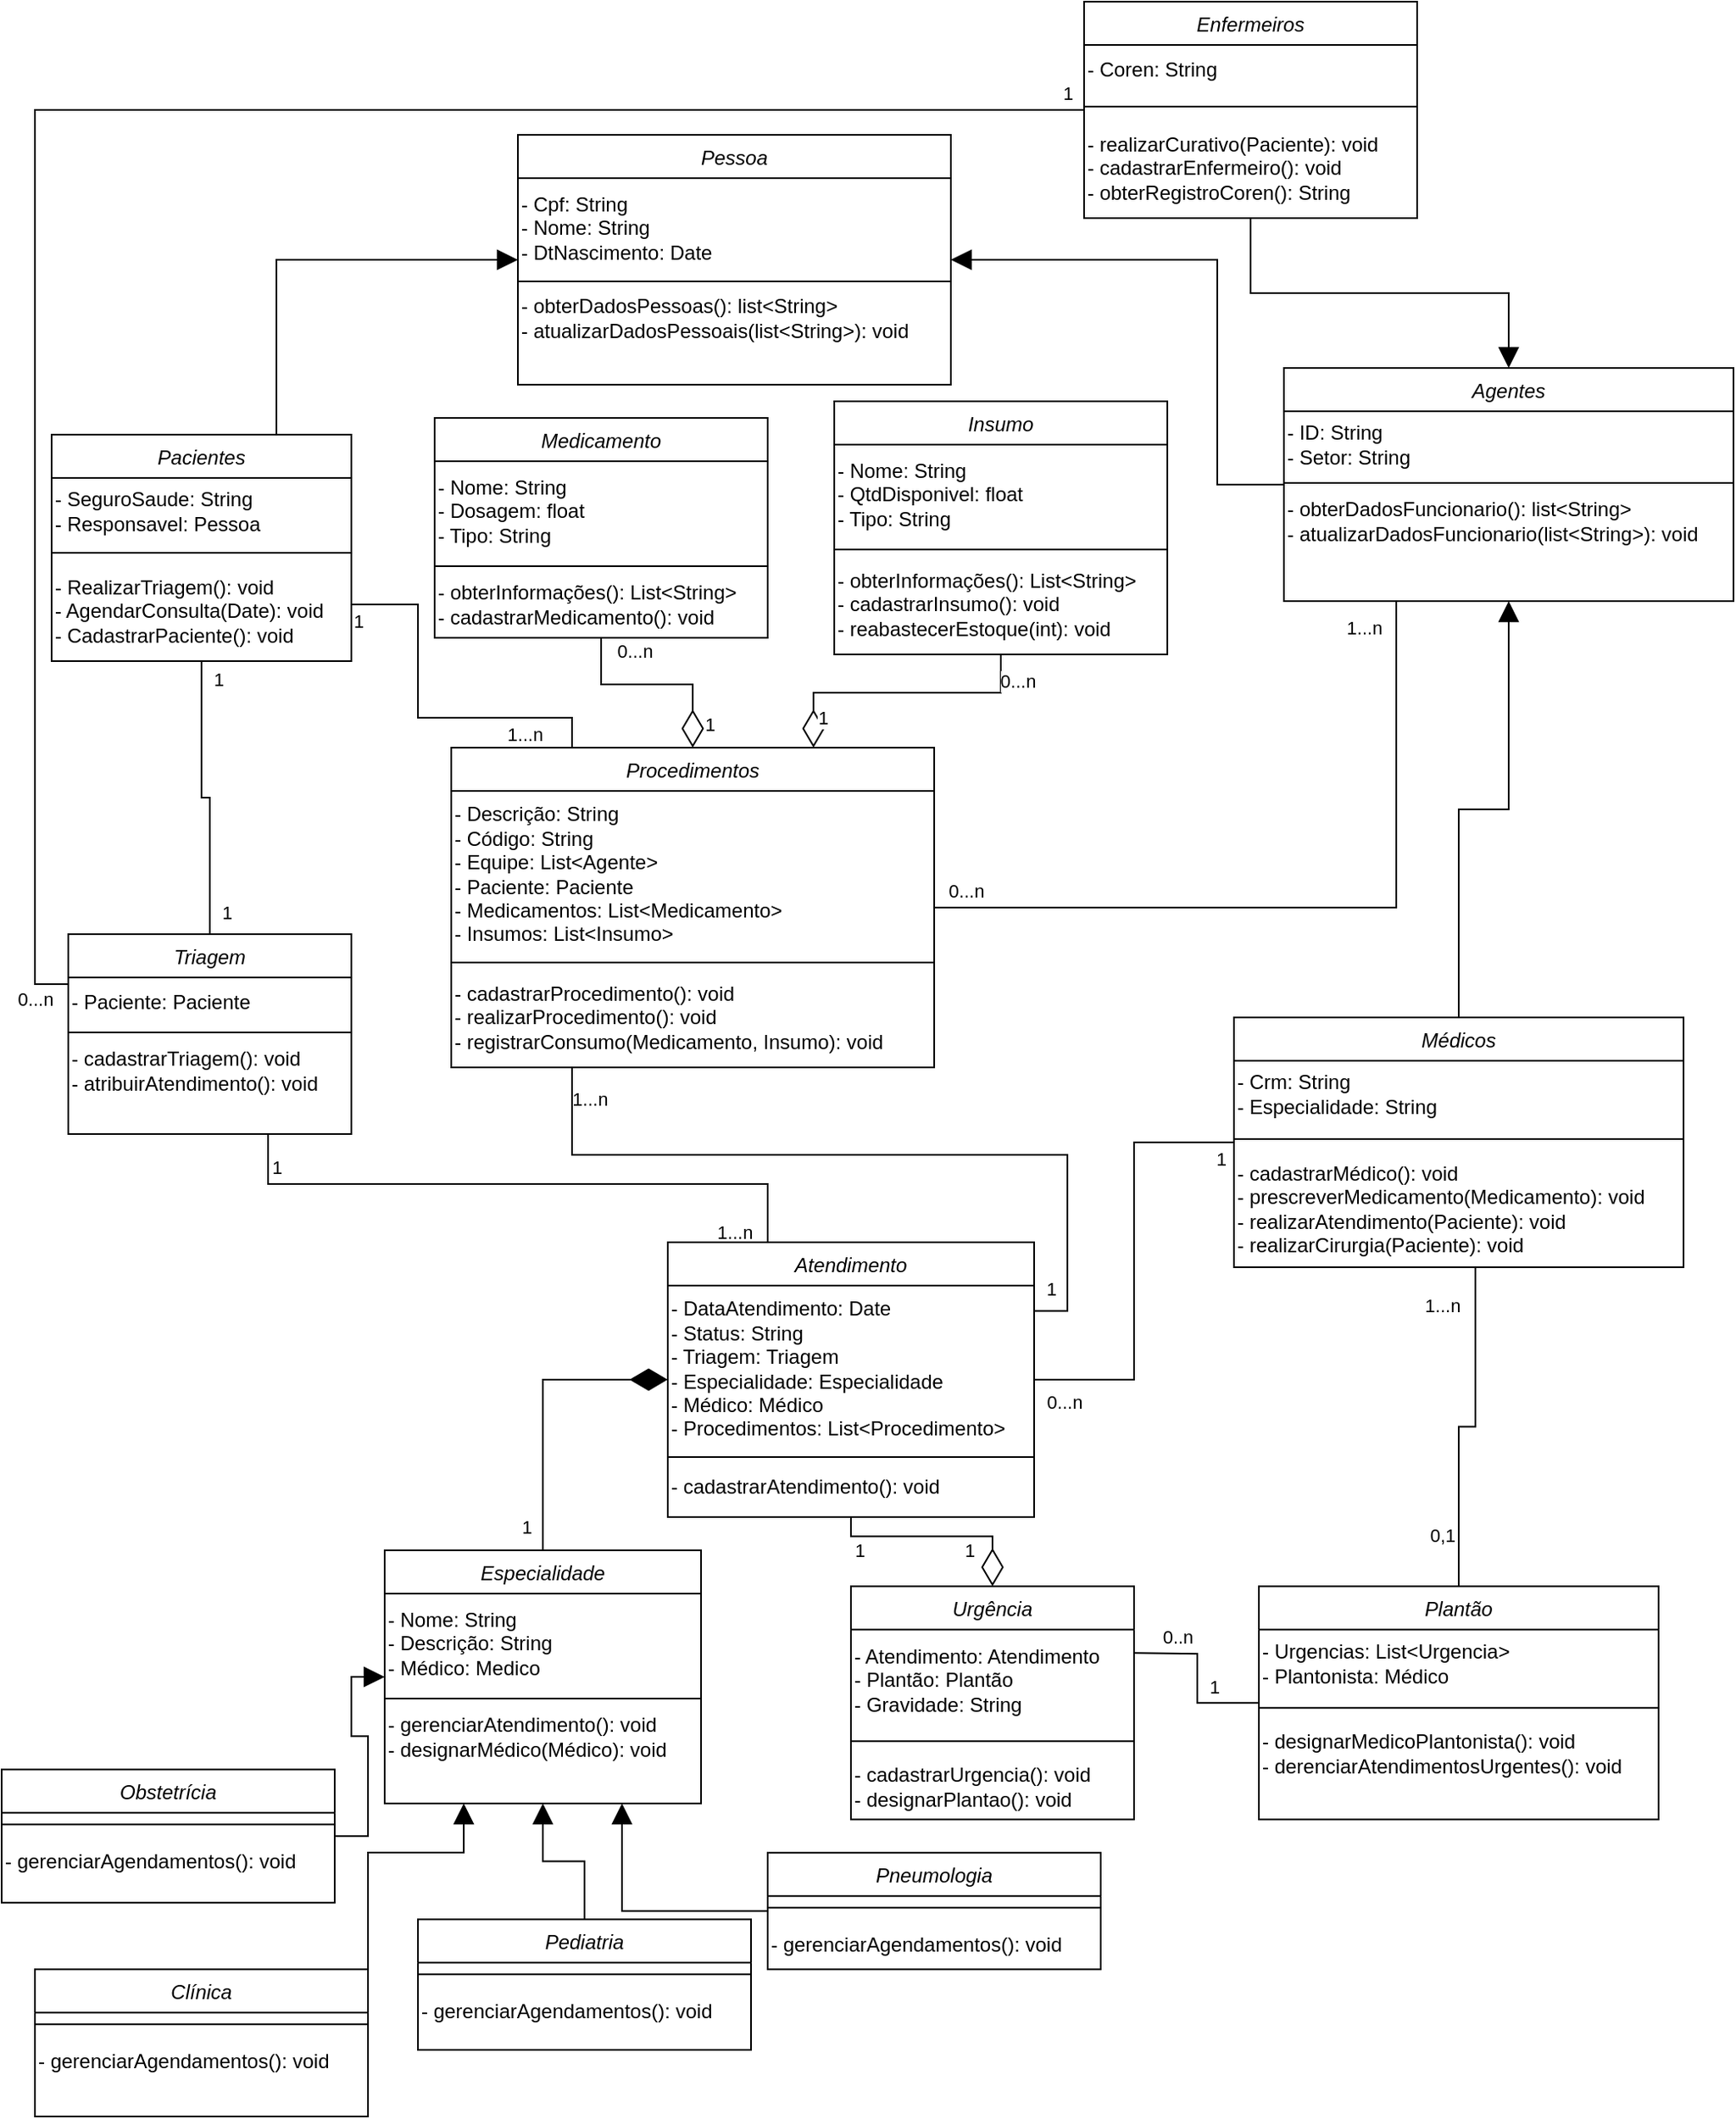 <mxfile version="22.1.5" type="github">
  <diagram id="C5RBs43oDa-KdzZeNtuy" name="Page-1">
    <mxGraphModel dx="1936" dy="974" grid="1" gridSize="10" guides="1" tooltips="1" connect="1" arrows="1" fold="1" page="1" pageScale="1" pageWidth="1169" pageHeight="1654" math="0" shadow="0">
      <root>
        <mxCell id="WIyWlLk6GJQsqaUBKTNV-0" />
        <mxCell id="WIyWlLk6GJQsqaUBKTNV-1" parent="WIyWlLk6GJQsqaUBKTNV-0" />
        <mxCell id="Mx0VTAoGFltcZIDSz97I-49" style="edgeStyle=orthogonalEdgeStyle;rounded=0;orthogonalLoop=1;jettySize=auto;html=1;exitX=0.5;exitY=1;exitDx=0;exitDy=0;entryX=0.5;entryY=0;entryDx=0;entryDy=0;endArrow=none;endFill=0;" edge="1" parent="WIyWlLk6GJQsqaUBKTNV-1" source="zkfFHV4jXpPFQw0GAbJ--0" target="Mx0VTAoGFltcZIDSz97I-14">
          <mxGeometry relative="1" as="geometry" />
        </mxCell>
        <mxCell id="Mx0VTAoGFltcZIDSz97I-96" value="1" style="edgeLabel;html=1;align=center;verticalAlign=middle;resizable=0;points=[];" vertex="1" connectable="0" parent="Mx0VTAoGFltcZIDSz97I-49">
          <mxGeometry x="-0.796" y="1" relative="1" as="geometry">
            <mxPoint x="9" y="-6" as="offset" />
          </mxGeometry>
        </mxCell>
        <mxCell id="Mx0VTAoGFltcZIDSz97I-97" value="1" style="edgeLabel;html=1;align=center;verticalAlign=middle;resizable=0;points=[];" vertex="1" connectable="0" parent="Mx0VTAoGFltcZIDSz97I-49">
          <mxGeometry x="0.841" y="-1" relative="1" as="geometry">
            <mxPoint x="11" as="offset" />
          </mxGeometry>
        </mxCell>
        <mxCell id="Mx0VTAoGFltcZIDSz97I-74" style="edgeStyle=orthogonalEdgeStyle;rounded=0;orthogonalLoop=1;jettySize=auto;html=1;exitX=0.75;exitY=0;exitDx=0;exitDy=0;entryX=0;entryY=0.5;entryDx=0;entryDy=0;endArrow=block;endFill=1;endSize=10;" edge="1" parent="WIyWlLk6GJQsqaUBKTNV-1" source="zkfFHV4jXpPFQw0GAbJ--0" target="Mx0VTAoGFltcZIDSz97I-72">
          <mxGeometry relative="1" as="geometry" />
        </mxCell>
        <mxCell id="zkfFHV4jXpPFQw0GAbJ--0" value="Pacientes" style="swimlane;fontStyle=2;align=center;verticalAlign=top;childLayout=stackLayout;horizontal=1;startSize=26;horizontalStack=0;resizeParent=1;resizeLast=0;collapsible=1;marginBottom=0;rounded=0;shadow=0;strokeWidth=1;" parent="WIyWlLk6GJQsqaUBKTNV-1" vertex="1">
          <mxGeometry x="100" y="260" width="180" height="136" as="geometry">
            <mxRectangle x="230" y="140" width="160" height="26" as="alternateBounds" />
          </mxGeometry>
        </mxCell>
        <mxCell id="Mx0VTAoGFltcZIDSz97I-135" value="- SeguroSaude: String&lt;br&gt;- Responsavel: Pessoa" style="text;html=1;align=left;verticalAlign=middle;resizable=0;points=[];autosize=1;strokeColor=none;fillColor=none;" vertex="1" parent="zkfFHV4jXpPFQw0GAbJ--0">
          <mxGeometry y="26" width="180" height="40" as="geometry" />
        </mxCell>
        <mxCell id="zkfFHV4jXpPFQw0GAbJ--4" value="" style="line;html=1;strokeWidth=1;align=left;verticalAlign=middle;spacingTop=-1;spacingLeft=3;spacingRight=3;rotatable=0;labelPosition=right;points=[];portConstraint=eastwest;" parent="zkfFHV4jXpPFQw0GAbJ--0" vertex="1">
          <mxGeometry y="66" width="180" height="10" as="geometry" />
        </mxCell>
        <mxCell id="Mx0VTAoGFltcZIDSz97I-136" value="- RealizarTriagem(): void&lt;br&gt;- AgendarConsulta(Date): void&lt;br&gt;- CadastrarPaciente(): void" style="text;html=1;align=left;verticalAlign=middle;resizable=0;points=[];autosize=1;strokeColor=none;fillColor=none;" vertex="1" parent="zkfFHV4jXpPFQw0GAbJ--0">
          <mxGeometry y="76" width="180" height="60" as="geometry" />
        </mxCell>
        <mxCell id="Mx0VTAoGFltcZIDSz97I-59" style="edgeStyle=orthogonalEdgeStyle;rounded=0;orthogonalLoop=1;jettySize=auto;html=1;exitX=0.5;exitY=1;exitDx=0;exitDy=0;entryX=0.5;entryY=0;entryDx=0;entryDy=0;endArrow=none;endFill=0;startArrow=block;startFill=1;sourcePerimeterSpacing=0;targetPerimeterSpacing=0;startSize=10;" edge="1" parent="WIyWlLk6GJQsqaUBKTNV-1" source="Mx0VTAoGFltcZIDSz97I-2" target="Mx0VTAoGFltcZIDSz97I-4">
          <mxGeometry relative="1" as="geometry" />
        </mxCell>
        <mxCell id="Mx0VTAoGFltcZIDSz97I-60" style="edgeStyle=orthogonalEdgeStyle;rounded=0;orthogonalLoop=1;jettySize=auto;html=1;exitX=0.5;exitY=0;exitDx=0;exitDy=0;entryX=0.5;entryY=1;entryDx=0;entryDy=0;endArrow=none;endFill=0;endSize=10;startArrow=block;startFill=1;startSize=10;" edge="1" parent="WIyWlLk6GJQsqaUBKTNV-1" source="Mx0VTAoGFltcZIDSz97I-2" target="Mx0VTAoGFltcZIDSz97I-6">
          <mxGeometry relative="1" as="geometry" />
        </mxCell>
        <mxCell id="Mx0VTAoGFltcZIDSz97I-80" style="edgeStyle=orthogonalEdgeStyle;rounded=0;orthogonalLoop=1;jettySize=auto;html=1;exitX=0.25;exitY=1;exitDx=0;exitDy=0;entryX=1;entryY=0.5;entryDx=0;entryDy=0;endArrow=none;endFill=0;" edge="1" parent="WIyWlLk6GJQsqaUBKTNV-1" source="Mx0VTAoGFltcZIDSz97I-2" target="Mx0VTAoGFltcZIDSz97I-8">
          <mxGeometry relative="1" as="geometry" />
        </mxCell>
        <mxCell id="Mx0VTAoGFltcZIDSz97I-116" value="1...n" style="edgeLabel;html=1;align=center;verticalAlign=middle;resizable=0;points=[];" vertex="1" connectable="0" parent="Mx0VTAoGFltcZIDSz97I-80">
          <mxGeometry x="-0.93" y="2" relative="1" as="geometry">
            <mxPoint x="-22" as="offset" />
          </mxGeometry>
        </mxCell>
        <mxCell id="Mx0VTAoGFltcZIDSz97I-117" value="0...n" style="edgeLabel;html=1;align=center;verticalAlign=middle;resizable=0;points=[];" vertex="1" connectable="0" parent="Mx0VTAoGFltcZIDSz97I-80">
          <mxGeometry x="0.92" y="5" relative="1" as="geometry">
            <mxPoint y="-15" as="offset" />
          </mxGeometry>
        </mxCell>
        <mxCell id="Mx0VTAoGFltcZIDSz97I-95" style="edgeStyle=orthogonalEdgeStyle;rounded=0;orthogonalLoop=1;jettySize=auto;html=1;exitX=0;exitY=0.5;exitDx=0;exitDy=0;entryX=1;entryY=0.5;entryDx=0;entryDy=0;endArrow=block;endFill=1;startSize=10;endSize=10;" edge="1" parent="WIyWlLk6GJQsqaUBKTNV-1" source="Mx0VTAoGFltcZIDSz97I-2" target="Mx0VTAoGFltcZIDSz97I-72">
          <mxGeometry relative="1" as="geometry">
            <Array as="points">
              <mxPoint x="800" y="290" />
              <mxPoint x="800" y="155" />
            </Array>
          </mxGeometry>
        </mxCell>
        <mxCell id="Mx0VTAoGFltcZIDSz97I-2" value="Agentes" style="swimlane;fontStyle=2;align=center;verticalAlign=top;childLayout=stackLayout;horizontal=1;startSize=26;horizontalStack=0;resizeParent=1;resizeLast=0;collapsible=1;marginBottom=0;rounded=0;shadow=0;strokeWidth=1;" vertex="1" parent="WIyWlLk6GJQsqaUBKTNV-1">
          <mxGeometry x="840" y="220" width="270" height="140" as="geometry">
            <mxRectangle x="230" y="140" width="160" height="26" as="alternateBounds" />
          </mxGeometry>
        </mxCell>
        <mxCell id="Mx0VTAoGFltcZIDSz97I-137" value="- ID: String&lt;br&gt;- Setor: String" style="text;html=1;align=left;verticalAlign=middle;resizable=0;points=[];autosize=1;strokeColor=none;fillColor=none;" vertex="1" parent="Mx0VTAoGFltcZIDSz97I-2">
          <mxGeometry y="26" width="270" height="40" as="geometry" />
        </mxCell>
        <mxCell id="Mx0VTAoGFltcZIDSz97I-3" value="" style="line;html=1;strokeWidth=1;align=left;verticalAlign=middle;spacingTop=-1;spacingLeft=3;spacingRight=3;rotatable=0;labelPosition=right;points=[];portConstraint=eastwest;" vertex="1" parent="Mx0VTAoGFltcZIDSz97I-2">
          <mxGeometry y="66" width="270" height="6" as="geometry" />
        </mxCell>
        <mxCell id="Mx0VTAoGFltcZIDSz97I-139" value="- obterDadosFuncionario(): list&amp;lt;String&amp;gt;&amp;nbsp;&lt;br&gt;- atualizarDadosFuncionario(list&amp;lt;String&amp;gt;): void" style="text;html=1;align=left;verticalAlign=middle;resizable=0;points=[];autosize=1;strokeColor=none;fillColor=none;" vertex="1" parent="Mx0VTAoGFltcZIDSz97I-2">
          <mxGeometry y="72" width="270" height="40" as="geometry" />
        </mxCell>
        <mxCell id="Mx0VTAoGFltcZIDSz97I-4" value="Médicos" style="swimlane;fontStyle=2;align=center;verticalAlign=top;childLayout=stackLayout;horizontal=1;startSize=26;horizontalStack=0;resizeParent=1;resizeLast=0;collapsible=1;marginBottom=0;rounded=0;shadow=0;strokeWidth=1;" vertex="1" parent="WIyWlLk6GJQsqaUBKTNV-1">
          <mxGeometry x="810" y="610" width="270" height="150" as="geometry">
            <mxRectangle x="230" y="140" width="160" height="26" as="alternateBounds" />
          </mxGeometry>
        </mxCell>
        <mxCell id="Mx0VTAoGFltcZIDSz97I-142" value="- Crm: String&lt;br&gt;- Especialidade: String" style="text;html=1;align=left;verticalAlign=middle;resizable=0;points=[];autosize=1;strokeColor=none;fillColor=none;" vertex="1" parent="Mx0VTAoGFltcZIDSz97I-4">
          <mxGeometry y="26" width="270" height="40" as="geometry" />
        </mxCell>
        <mxCell id="Mx0VTAoGFltcZIDSz97I-5" value="" style="line;html=1;strokeWidth=1;align=left;verticalAlign=middle;spacingTop=-1;spacingLeft=3;spacingRight=3;rotatable=0;labelPosition=right;points=[];portConstraint=eastwest;" vertex="1" parent="Mx0VTAoGFltcZIDSz97I-4">
          <mxGeometry y="66" width="270" height="14" as="geometry" />
        </mxCell>
        <mxCell id="Mx0VTAoGFltcZIDSz97I-143" value="- cadastrarMédico(): void&lt;br&gt;- prescreverMedicamento(Medicamento): void&lt;br&gt;- realizarAtendimento(Paciente): void&lt;br&gt;- realizarCirurgia(Paciente): void" style="text;html=1;align=left;verticalAlign=middle;resizable=0;points=[];autosize=1;strokeColor=none;fillColor=none;" vertex="1" parent="Mx0VTAoGFltcZIDSz97I-4">
          <mxGeometry y="80" width="270" height="70" as="geometry" />
        </mxCell>
        <mxCell id="Mx0VTAoGFltcZIDSz97I-6" value="Enfermeiros" style="swimlane;fontStyle=2;align=center;verticalAlign=top;childLayout=stackLayout;horizontal=1;startSize=26;horizontalStack=0;resizeParent=1;resizeLast=0;collapsible=1;marginBottom=0;rounded=0;shadow=0;strokeWidth=1;" vertex="1" parent="WIyWlLk6GJQsqaUBKTNV-1">
          <mxGeometry x="720" width="200" height="130" as="geometry">
            <mxRectangle x="230" y="140" width="160" height="26" as="alternateBounds" />
          </mxGeometry>
        </mxCell>
        <mxCell id="Mx0VTAoGFltcZIDSz97I-140" value="- Coren: String&amp;nbsp;" style="text;html=1;align=left;verticalAlign=middle;resizable=0;points=[];autosize=1;strokeColor=none;fillColor=none;" vertex="1" parent="Mx0VTAoGFltcZIDSz97I-6">
          <mxGeometry y="26" width="200" height="30" as="geometry" />
        </mxCell>
        <mxCell id="Mx0VTAoGFltcZIDSz97I-7" value="" style="line;html=1;strokeWidth=1;align=left;verticalAlign=middle;spacingTop=-1;spacingLeft=3;spacingRight=3;rotatable=0;labelPosition=right;points=[];portConstraint=eastwest;" vertex="1" parent="Mx0VTAoGFltcZIDSz97I-6">
          <mxGeometry y="56" width="200" height="14" as="geometry" />
        </mxCell>
        <mxCell id="Mx0VTAoGFltcZIDSz97I-141" value="- realizarCurativo(Paciente): void&lt;br&gt;- cadastrarEnfermeiro(): void&lt;br&gt;- obterRegistroCoren(): String" style="text;html=1;align=left;verticalAlign=middle;resizable=0;points=[];autosize=1;strokeColor=none;fillColor=none;" vertex="1" parent="Mx0VTAoGFltcZIDSz97I-6">
          <mxGeometry y="70" width="200" height="60" as="geometry" />
        </mxCell>
        <mxCell id="Mx0VTAoGFltcZIDSz97I-68" style="edgeStyle=orthogonalEdgeStyle;rounded=0;orthogonalLoop=1;jettySize=auto;html=1;exitX=0.25;exitY=0;exitDx=0;exitDy=0;entryX=1;entryY=0.75;entryDx=0;entryDy=0;endArrow=none;endFill=0;" edge="1" parent="WIyWlLk6GJQsqaUBKTNV-1" source="Mx0VTAoGFltcZIDSz97I-8" target="zkfFHV4jXpPFQw0GAbJ--0">
          <mxGeometry relative="1" as="geometry">
            <Array as="points">
              <mxPoint x="413" y="430" />
              <mxPoint x="320" y="430" />
              <mxPoint x="320" y="362" />
            </Array>
          </mxGeometry>
        </mxCell>
        <mxCell id="Mx0VTAoGFltcZIDSz97I-125" value="1" style="edgeLabel;html=1;align=center;verticalAlign=middle;resizable=0;points=[];" vertex="1" connectable="0" parent="Mx0VTAoGFltcZIDSz97I-68">
          <mxGeometry x="0.769" y="-2" relative="1" as="geometry">
            <mxPoint x="-21" y="12" as="offset" />
          </mxGeometry>
        </mxCell>
        <mxCell id="Mx0VTAoGFltcZIDSz97I-126" value="1...n" style="edgeLabel;html=1;align=center;verticalAlign=middle;resizable=0;points=[];" vertex="1" connectable="0" parent="Mx0VTAoGFltcZIDSz97I-68">
          <mxGeometry x="-0.761" y="-1" relative="1" as="geometry">
            <mxPoint x="-21" y="11" as="offset" />
          </mxGeometry>
        </mxCell>
        <mxCell id="Mx0VTAoGFltcZIDSz97I-69" style="edgeStyle=orthogonalEdgeStyle;rounded=0;orthogonalLoop=1;jettySize=auto;html=1;exitX=0.5;exitY=0;exitDx=0;exitDy=0;entryX=0.5;entryY=1;entryDx=0;entryDy=0;endArrow=none;endFill=0;startArrow=diamondThin;startFill=0;endSize=20;startSize=20;" edge="1" parent="WIyWlLk6GJQsqaUBKTNV-1" source="Mx0VTAoGFltcZIDSz97I-8" target="Mx0VTAoGFltcZIDSz97I-10">
          <mxGeometry relative="1" as="geometry" />
        </mxCell>
        <mxCell id="Mx0VTAoGFltcZIDSz97I-118" value="0...n" style="edgeLabel;html=1;align=center;verticalAlign=middle;resizable=0;points=[];" vertex="1" connectable="0" parent="Mx0VTAoGFltcZIDSz97I-69">
          <mxGeometry x="0.797" y="-2" relative="1" as="geometry">
            <mxPoint x="18" y="-5" as="offset" />
          </mxGeometry>
        </mxCell>
        <mxCell id="Mx0VTAoGFltcZIDSz97I-121" value="1" style="edgeLabel;html=1;align=center;verticalAlign=middle;resizable=0;points=[];" vertex="1" connectable="0" parent="Mx0VTAoGFltcZIDSz97I-69">
          <mxGeometry x="-0.637" y="2" relative="1" as="geometry">
            <mxPoint x="12" y="8" as="offset" />
          </mxGeometry>
        </mxCell>
        <mxCell id="Mx0VTAoGFltcZIDSz97I-94" style="edgeStyle=orthogonalEdgeStyle;rounded=0;orthogonalLoop=1;jettySize=auto;html=1;exitX=0.75;exitY=0;exitDx=0;exitDy=0;entryX=0.5;entryY=1;entryDx=0;entryDy=0;endArrow=none;endFill=0;startArrow=diamondThin;startFill=0;startSize=20;" edge="1" parent="WIyWlLk6GJQsqaUBKTNV-1" source="Mx0VTAoGFltcZIDSz97I-8" target="Mx0VTAoGFltcZIDSz97I-12">
          <mxGeometry relative="1" as="geometry" />
        </mxCell>
        <mxCell id="Mx0VTAoGFltcZIDSz97I-119" value="0...n" style="edgeLabel;html=1;align=center;verticalAlign=middle;resizable=0;points=[];" vertex="1" connectable="0" parent="Mx0VTAoGFltcZIDSz97I-94">
          <mxGeometry x="0.633" y="-2" relative="1" as="geometry">
            <mxPoint x="18" y="-9" as="offset" />
          </mxGeometry>
        </mxCell>
        <mxCell id="Mx0VTAoGFltcZIDSz97I-120" value="1" style="edgeLabel;html=1;align=center;verticalAlign=middle;resizable=0;points=[];" vertex="1" connectable="0" parent="Mx0VTAoGFltcZIDSz97I-94">
          <mxGeometry x="-0.579" y="-4" relative="1" as="geometry">
            <mxPoint x="3" y="11" as="offset" />
          </mxGeometry>
        </mxCell>
        <mxCell id="Mx0VTAoGFltcZIDSz97I-8" value="Procedimentos" style="swimlane;fontStyle=2;align=center;verticalAlign=top;childLayout=stackLayout;horizontal=1;startSize=26;horizontalStack=0;resizeParent=1;resizeLast=0;collapsible=1;marginBottom=0;rounded=0;shadow=0;strokeWidth=1;" vertex="1" parent="WIyWlLk6GJQsqaUBKTNV-1">
          <mxGeometry x="340" y="448" width="290" height="192" as="geometry">
            <mxRectangle x="230" y="140" width="160" height="26" as="alternateBounds" />
          </mxGeometry>
        </mxCell>
        <mxCell id="Mx0VTAoGFltcZIDSz97I-144" value="- Descrição: String&lt;br&gt;- Código: String&lt;br&gt;- Equipe: List&amp;lt;Agente&amp;gt;&lt;br&gt;- Paciente: Paciente&lt;br&gt;- Medicamentos: List&amp;lt;Medicamento&amp;gt;&lt;br&gt;- Insumos: List&amp;lt;Insumo&amp;gt;" style="text;html=1;align=left;verticalAlign=middle;resizable=0;points=[];autosize=1;strokeColor=none;fillColor=none;" vertex="1" parent="Mx0VTAoGFltcZIDSz97I-8">
          <mxGeometry y="26" width="290" height="100" as="geometry" />
        </mxCell>
        <mxCell id="Mx0VTAoGFltcZIDSz97I-9" value="" style="line;html=1;strokeWidth=1;align=left;verticalAlign=middle;spacingTop=-1;spacingLeft=3;spacingRight=3;rotatable=0;labelPosition=right;points=[];portConstraint=eastwest;" vertex="1" parent="Mx0VTAoGFltcZIDSz97I-8">
          <mxGeometry y="126" width="290" height="6" as="geometry" />
        </mxCell>
        <mxCell id="Mx0VTAoGFltcZIDSz97I-145" value="- cadastrarProcedimento(): void&lt;br&gt;- realizarProcedimento(): void&lt;br&gt;- registrarConsumo(Medicamento, Insumo): void" style="text;html=1;align=left;verticalAlign=middle;resizable=0;points=[];autosize=1;strokeColor=none;fillColor=none;" vertex="1" parent="Mx0VTAoGFltcZIDSz97I-8">
          <mxGeometry y="132" width="290" height="60" as="geometry" />
        </mxCell>
        <mxCell id="Mx0VTAoGFltcZIDSz97I-10" value="Medicamento" style="swimlane;fontStyle=2;align=center;verticalAlign=top;childLayout=stackLayout;horizontal=1;startSize=26;horizontalStack=0;resizeParent=1;resizeLast=0;collapsible=1;marginBottom=0;rounded=0;shadow=0;strokeWidth=1;" vertex="1" parent="WIyWlLk6GJQsqaUBKTNV-1">
          <mxGeometry x="330" y="250" width="200" height="132" as="geometry">
            <mxRectangle x="230" y="140" width="160" height="26" as="alternateBounds" />
          </mxGeometry>
        </mxCell>
        <mxCell id="Mx0VTAoGFltcZIDSz97I-146" value="- Nome: String&lt;br&gt;- Dosagem: float&lt;br&gt;- Tipo: String" style="text;html=1;align=left;verticalAlign=middle;resizable=0;points=[];autosize=1;strokeColor=none;fillColor=none;" vertex="1" parent="Mx0VTAoGFltcZIDSz97I-10">
          <mxGeometry y="26" width="200" height="60" as="geometry" />
        </mxCell>
        <mxCell id="Mx0VTAoGFltcZIDSz97I-11" value="" style="line;html=1;strokeWidth=1;align=left;verticalAlign=middle;spacingTop=-1;spacingLeft=3;spacingRight=3;rotatable=0;labelPosition=right;points=[];portConstraint=eastwest;" vertex="1" parent="Mx0VTAoGFltcZIDSz97I-10">
          <mxGeometry y="86" width="200" height="6" as="geometry" />
        </mxCell>
        <mxCell id="Mx0VTAoGFltcZIDSz97I-147" value="- obterInformações(): List&amp;lt;String&amp;gt;&lt;br&gt;- cadastrarMedicamento(): void" style="text;html=1;align=left;verticalAlign=middle;resizable=0;points=[];autosize=1;strokeColor=none;fillColor=none;" vertex="1" parent="Mx0VTAoGFltcZIDSz97I-10">
          <mxGeometry y="92" width="200" height="40" as="geometry" />
        </mxCell>
        <mxCell id="Mx0VTAoGFltcZIDSz97I-12" value="Insumo" style="swimlane;fontStyle=2;align=center;verticalAlign=top;childLayout=stackLayout;horizontal=1;startSize=26;horizontalStack=0;resizeParent=1;resizeLast=0;collapsible=1;marginBottom=0;rounded=0;shadow=0;strokeWidth=1;" vertex="1" parent="WIyWlLk6GJQsqaUBKTNV-1">
          <mxGeometry x="570" y="240" width="200" height="152" as="geometry">
            <mxRectangle x="230" y="140" width="160" height="26" as="alternateBounds" />
          </mxGeometry>
        </mxCell>
        <mxCell id="Mx0VTAoGFltcZIDSz97I-148" value="- Nome: String&lt;br&gt;- QtdDisponivel: float&lt;br&gt;- Tipo: String" style="text;html=1;align=left;verticalAlign=middle;resizable=0;points=[];autosize=1;strokeColor=none;fillColor=none;" vertex="1" parent="Mx0VTAoGFltcZIDSz97I-12">
          <mxGeometry y="26" width="200" height="60" as="geometry" />
        </mxCell>
        <mxCell id="Mx0VTAoGFltcZIDSz97I-13" value="" style="line;html=1;strokeWidth=1;align=left;verticalAlign=middle;spacingTop=-1;spacingLeft=3;spacingRight=3;rotatable=0;labelPosition=right;points=[];portConstraint=eastwest;" vertex="1" parent="Mx0VTAoGFltcZIDSz97I-12">
          <mxGeometry y="86" width="200" height="6" as="geometry" />
        </mxCell>
        <mxCell id="Mx0VTAoGFltcZIDSz97I-149" value="- obterInformações(): List&amp;lt;String&amp;gt;&lt;br&gt;- cadastrarInsumo(): void&lt;br&gt;- reabastecerEstoque(int): void" style="text;html=1;align=left;verticalAlign=middle;resizable=0;points=[];autosize=1;strokeColor=none;fillColor=none;" vertex="1" parent="Mx0VTAoGFltcZIDSz97I-12">
          <mxGeometry y="92" width="200" height="60" as="geometry" />
        </mxCell>
        <mxCell id="Mx0VTAoGFltcZIDSz97I-91" style="edgeStyle=orthogonalEdgeStyle;rounded=0;orthogonalLoop=1;jettySize=auto;html=1;exitX=0.75;exitY=1;exitDx=0;exitDy=0;entryX=0.25;entryY=0;entryDx=0;entryDy=0;endArrow=none;endFill=0;" edge="1" parent="WIyWlLk6GJQsqaUBKTNV-1" source="Mx0VTAoGFltcZIDSz97I-14" target="Mx0VTAoGFltcZIDSz97I-16">
          <mxGeometry relative="1" as="geometry">
            <Array as="points">
              <mxPoint x="230" y="680" />
              <mxPoint x="230" y="710" />
              <mxPoint x="530" y="710" />
              <mxPoint x="530" y="745" />
            </Array>
          </mxGeometry>
        </mxCell>
        <mxCell id="Mx0VTAoGFltcZIDSz97I-98" value="1" style="edgeLabel;html=1;align=center;verticalAlign=middle;resizable=0;points=[];" vertex="1" connectable="0" parent="Mx0VTAoGFltcZIDSz97I-91">
          <mxGeometry x="-0.739" y="2" relative="1" as="geometry">
            <mxPoint x="-7" y="-8" as="offset" />
          </mxGeometry>
        </mxCell>
        <mxCell id="Mx0VTAoGFltcZIDSz97I-99" value="1...n" style="edgeLabel;html=1;align=center;verticalAlign=middle;resizable=0;points=[];" vertex="1" connectable="0" parent="Mx0VTAoGFltcZIDSz97I-91">
          <mxGeometry x="0.889" y="1" relative="1" as="geometry">
            <mxPoint x="-21" y="10" as="offset" />
          </mxGeometry>
        </mxCell>
        <mxCell id="Mx0VTAoGFltcZIDSz97I-92" style="edgeStyle=orthogonalEdgeStyle;rounded=0;orthogonalLoop=1;jettySize=auto;html=1;exitX=0;exitY=0.25;exitDx=0;exitDy=0;entryX=0;entryY=0.5;entryDx=0;entryDy=0;endSize=10;endArrow=none;endFill=0;" edge="1" parent="WIyWlLk6GJQsqaUBKTNV-1" source="Mx0VTAoGFltcZIDSz97I-14" target="Mx0VTAoGFltcZIDSz97I-6">
          <mxGeometry relative="1" as="geometry" />
        </mxCell>
        <mxCell id="Mx0VTAoGFltcZIDSz97I-127" value="0...n" style="edgeLabel;html=1;align=center;verticalAlign=middle;resizable=0;points=[];" vertex="1" connectable="0" parent="Mx0VTAoGFltcZIDSz97I-92">
          <mxGeometry x="-0.92" y="2" relative="1" as="geometry">
            <mxPoint x="2" y="36" as="offset" />
          </mxGeometry>
        </mxCell>
        <mxCell id="Mx0VTAoGFltcZIDSz97I-128" value="1" style="edgeLabel;html=1;align=center;verticalAlign=middle;resizable=0;points=[];" vertex="1" connectable="0" parent="Mx0VTAoGFltcZIDSz97I-92">
          <mxGeometry x="0.953" y="3" relative="1" as="geometry">
            <mxPoint x="17" y="-7" as="offset" />
          </mxGeometry>
        </mxCell>
        <mxCell id="Mx0VTAoGFltcZIDSz97I-14" value="Triagem" style="swimlane;fontStyle=2;align=center;verticalAlign=top;childLayout=stackLayout;horizontal=1;startSize=26;horizontalStack=0;resizeParent=1;resizeLast=0;collapsible=1;marginBottom=0;rounded=0;shadow=0;strokeWidth=1;" vertex="1" parent="WIyWlLk6GJQsqaUBKTNV-1">
          <mxGeometry x="110" y="560" width="170" height="120" as="geometry">
            <mxRectangle x="230" y="140" width="160" height="26" as="alternateBounds" />
          </mxGeometry>
        </mxCell>
        <mxCell id="Mx0VTAoGFltcZIDSz97I-150" value="- Paciente: Paciente" style="text;html=1;align=left;verticalAlign=middle;resizable=0;points=[];autosize=1;strokeColor=none;fillColor=none;" vertex="1" parent="Mx0VTAoGFltcZIDSz97I-14">
          <mxGeometry y="26" width="170" height="30" as="geometry" />
        </mxCell>
        <mxCell id="Mx0VTAoGFltcZIDSz97I-15" value="" style="line;html=1;strokeWidth=1;align=left;verticalAlign=middle;spacingTop=-1;spacingLeft=3;spacingRight=3;rotatable=0;labelPosition=right;points=[];portConstraint=eastwest;" vertex="1" parent="Mx0VTAoGFltcZIDSz97I-14">
          <mxGeometry y="56" width="170" height="6" as="geometry" />
        </mxCell>
        <mxCell id="Mx0VTAoGFltcZIDSz97I-151" value="- cadastrarTriagem(): void&lt;br&gt;- atribuirAtendimento(): void" style="text;html=1;align=left;verticalAlign=middle;resizable=0;points=[];autosize=1;strokeColor=none;fillColor=none;" vertex="1" parent="Mx0VTAoGFltcZIDSz97I-14">
          <mxGeometry y="62" width="170" height="40" as="geometry" />
        </mxCell>
        <mxCell id="Mx0VTAoGFltcZIDSz97I-56" style="edgeStyle=orthogonalEdgeStyle;rounded=0;orthogonalLoop=1;jettySize=auto;html=1;exitX=1;exitY=0.5;exitDx=0;exitDy=0;entryX=0;entryY=0.5;entryDx=0;entryDy=0;endArrow=none;endFill=0;" edge="1" parent="WIyWlLk6GJQsqaUBKTNV-1" source="Mx0VTAoGFltcZIDSz97I-16" target="Mx0VTAoGFltcZIDSz97I-4">
          <mxGeometry relative="1" as="geometry" />
        </mxCell>
        <mxCell id="Mx0VTAoGFltcZIDSz97I-112" value="0...n" style="edgeLabel;html=1;align=center;verticalAlign=middle;resizable=0;points=[];" vertex="1" connectable="0" parent="Mx0VTAoGFltcZIDSz97I-56">
          <mxGeometry x="-0.76" y="1" relative="1" as="geometry">
            <mxPoint x="-14" y="14" as="offset" />
          </mxGeometry>
        </mxCell>
        <mxCell id="Mx0VTAoGFltcZIDSz97I-113" value="1" style="edgeLabel;html=1;align=center;verticalAlign=middle;resizable=0;points=[];" vertex="1" connectable="0" parent="Mx0VTAoGFltcZIDSz97I-56">
          <mxGeometry x="0.858" y="2" relative="1" as="geometry">
            <mxPoint x="10" y="12" as="offset" />
          </mxGeometry>
        </mxCell>
        <mxCell id="Mx0VTAoGFltcZIDSz97I-65" style="edgeStyle=orthogonalEdgeStyle;rounded=0;orthogonalLoop=1;jettySize=auto;html=1;exitX=1;exitY=0.25;exitDx=0;exitDy=0;entryX=0.25;entryY=1;entryDx=0;entryDy=0;endArrow=none;endFill=0;" edge="1" parent="WIyWlLk6GJQsqaUBKTNV-1" source="Mx0VTAoGFltcZIDSz97I-16" target="Mx0VTAoGFltcZIDSz97I-8">
          <mxGeometry relative="1" as="geometry" />
        </mxCell>
        <mxCell id="Mx0VTAoGFltcZIDSz97I-114" value="1" style="edgeLabel;html=1;align=center;verticalAlign=middle;resizable=0;points=[];" vertex="1" connectable="0" parent="Mx0VTAoGFltcZIDSz97I-65">
          <mxGeometry x="-0.853" y="-1" relative="1" as="geometry">
            <mxPoint x="-11" as="offset" />
          </mxGeometry>
        </mxCell>
        <mxCell id="Mx0VTAoGFltcZIDSz97I-115" value="1...n" style="edgeLabel;html=1;align=center;verticalAlign=middle;resizable=0;points=[];" vertex="1" connectable="0" parent="Mx0VTAoGFltcZIDSz97I-65">
          <mxGeometry x="0.933" y="-5" relative="1" as="geometry">
            <mxPoint x="5" y="3" as="offset" />
          </mxGeometry>
        </mxCell>
        <mxCell id="Mx0VTAoGFltcZIDSz97I-16" value="Atendimento" style="swimlane;fontStyle=2;align=center;verticalAlign=top;childLayout=stackLayout;horizontal=1;startSize=26;horizontalStack=0;resizeParent=1;resizeLast=0;collapsible=1;marginBottom=0;rounded=0;shadow=0;strokeWidth=1;" vertex="1" parent="WIyWlLk6GJQsqaUBKTNV-1">
          <mxGeometry x="470" y="745" width="220" height="165" as="geometry">
            <mxRectangle x="230" y="140" width="160" height="26" as="alternateBounds" />
          </mxGeometry>
        </mxCell>
        <mxCell id="Mx0VTAoGFltcZIDSz97I-152" value="- DataAtendimento: Date&lt;br&gt;- Status: String&lt;br&gt;- Triagem: Triagem&lt;br&gt;- Especialidade: Especialidade&lt;br&gt;- Médico: Médico&lt;br&gt;- Procedimentos: List&amp;lt;Procedimento&amp;gt;" style="text;html=1;align=left;verticalAlign=middle;resizable=0;points=[];autosize=1;strokeColor=none;fillColor=none;" vertex="1" parent="Mx0VTAoGFltcZIDSz97I-16">
          <mxGeometry y="26" width="220" height="100" as="geometry" />
        </mxCell>
        <mxCell id="Mx0VTAoGFltcZIDSz97I-17" value="" style="line;html=1;strokeWidth=1;align=left;verticalAlign=middle;spacingTop=-1;spacingLeft=3;spacingRight=3;rotatable=0;labelPosition=right;points=[];portConstraint=eastwest;" vertex="1" parent="Mx0VTAoGFltcZIDSz97I-16">
          <mxGeometry y="126" width="220" height="6" as="geometry" />
        </mxCell>
        <mxCell id="Mx0VTAoGFltcZIDSz97I-153" value="- cadastrarAtendimento(): void" style="text;html=1;align=left;verticalAlign=middle;resizable=0;points=[];autosize=1;strokeColor=none;fillColor=none;" vertex="1" parent="Mx0VTAoGFltcZIDSz97I-16">
          <mxGeometry y="132" width="220" height="30" as="geometry" />
        </mxCell>
        <mxCell id="Mx0VTAoGFltcZIDSz97I-103" style="edgeStyle=orthogonalEdgeStyle;rounded=0;orthogonalLoop=1;jettySize=auto;html=1;exitX=1;exitY=0.25;exitDx=0;exitDy=0;entryX=0.25;entryY=1;entryDx=0;entryDy=0;endArrow=block;endFill=1;endSize=10;" edge="1" parent="WIyWlLk6GJQsqaUBKTNV-1" source="Mx0VTAoGFltcZIDSz97I-18" target="Mx0VTAoGFltcZIDSz97I-100">
          <mxGeometry relative="1" as="geometry">
            <mxPoint x="380" y="1181.57" as="targetPoint" />
            <Array as="points">
              <mxPoint x="290" y="1201.57" />
              <mxPoint x="290" y="1111.57" />
              <mxPoint x="340" y="1111.57" />
            </Array>
          </mxGeometry>
        </mxCell>
        <mxCell id="Mx0VTAoGFltcZIDSz97I-18" value="Clínica" style="swimlane;fontStyle=2;align=center;verticalAlign=top;childLayout=stackLayout;horizontal=1;startSize=26;horizontalStack=0;resizeParent=1;resizeLast=0;collapsible=1;marginBottom=0;rounded=0;shadow=0;strokeWidth=1;" vertex="1" parent="WIyWlLk6GJQsqaUBKTNV-1">
          <mxGeometry x="90" y="1181.57" width="200" height="88.43" as="geometry">
            <mxRectangle x="230" y="140" width="160" height="26" as="alternateBounds" />
          </mxGeometry>
        </mxCell>
        <mxCell id="Mx0VTAoGFltcZIDSz97I-19" value="" style="line;html=1;strokeWidth=1;align=left;verticalAlign=middle;spacingTop=-1;spacingLeft=3;spacingRight=3;rotatable=0;labelPosition=right;points=[];portConstraint=eastwest;" vertex="1" parent="Mx0VTAoGFltcZIDSz97I-18">
          <mxGeometry y="26" width="200" height="14" as="geometry" />
        </mxCell>
        <mxCell id="Mx0VTAoGFltcZIDSz97I-160" value="- gerenciarAgendamentos(): void" style="text;html=1;align=left;verticalAlign=middle;resizable=0;points=[];autosize=1;strokeColor=none;fillColor=none;" vertex="1" parent="Mx0VTAoGFltcZIDSz97I-18">
          <mxGeometry y="40" width="200" height="30" as="geometry" />
        </mxCell>
        <mxCell id="Mx0VTAoGFltcZIDSz97I-104" style="edgeStyle=orthogonalEdgeStyle;rounded=0;orthogonalLoop=1;jettySize=auto;html=1;exitX=0.5;exitY=0;exitDx=0;exitDy=0;entryX=0.5;entryY=1;entryDx=0;entryDy=0;endArrow=block;endFill=1;endSize=10;" edge="1" parent="WIyWlLk6GJQsqaUBKTNV-1" source="Mx0VTAoGFltcZIDSz97I-20" target="Mx0VTAoGFltcZIDSz97I-100">
          <mxGeometry relative="1" as="geometry" />
        </mxCell>
        <mxCell id="Mx0VTAoGFltcZIDSz97I-20" value="Pediatria" style="swimlane;fontStyle=2;align=center;verticalAlign=top;childLayout=stackLayout;horizontal=1;startSize=26;horizontalStack=0;resizeParent=1;resizeLast=0;collapsible=1;marginBottom=0;rounded=0;shadow=0;strokeWidth=1;" vertex="1" parent="WIyWlLk6GJQsqaUBKTNV-1">
          <mxGeometry x="320" y="1151.57" width="200" height="78.43" as="geometry">
            <mxRectangle x="230" y="140" width="160" height="26" as="alternateBounds" />
          </mxGeometry>
        </mxCell>
        <mxCell id="Mx0VTAoGFltcZIDSz97I-21" value="" style="line;html=1;strokeWidth=1;align=left;verticalAlign=middle;spacingTop=-1;spacingLeft=3;spacingRight=3;rotatable=0;labelPosition=right;points=[];portConstraint=eastwest;" vertex="1" parent="Mx0VTAoGFltcZIDSz97I-20">
          <mxGeometry y="26" width="200" height="14" as="geometry" />
        </mxCell>
        <mxCell id="Mx0VTAoGFltcZIDSz97I-161" value="- gerenciarAgendamentos(): void" style="text;html=1;align=left;verticalAlign=middle;resizable=0;points=[];autosize=1;strokeColor=none;fillColor=none;" vertex="1" parent="Mx0VTAoGFltcZIDSz97I-20">
          <mxGeometry y="40" width="200" height="30" as="geometry" />
        </mxCell>
        <mxCell id="Mx0VTAoGFltcZIDSz97I-105" style="edgeStyle=orthogonalEdgeStyle;rounded=0;orthogonalLoop=1;jettySize=auto;html=1;exitX=0;exitY=0.5;exitDx=0;exitDy=0;entryX=0.75;entryY=1;entryDx=0;entryDy=0;endArrow=block;endFill=1;endSize=10;" edge="1" parent="WIyWlLk6GJQsqaUBKTNV-1" source="Mx0VTAoGFltcZIDSz97I-22" target="Mx0VTAoGFltcZIDSz97I-100">
          <mxGeometry relative="1" as="geometry" />
        </mxCell>
        <mxCell id="Mx0VTAoGFltcZIDSz97I-22" value="Pneumologia" style="swimlane;fontStyle=2;align=center;verticalAlign=top;childLayout=stackLayout;horizontal=1;startSize=26;horizontalStack=0;resizeParent=1;resizeLast=0;collapsible=1;marginBottom=0;rounded=0;shadow=0;strokeWidth=1;" vertex="1" parent="WIyWlLk6GJQsqaUBKTNV-1">
          <mxGeometry x="530" y="1111.57" width="200" height="70" as="geometry">
            <mxRectangle x="230" y="140" width="160" height="26" as="alternateBounds" />
          </mxGeometry>
        </mxCell>
        <mxCell id="Mx0VTAoGFltcZIDSz97I-23" value="" style="line;html=1;strokeWidth=1;align=left;verticalAlign=middle;spacingTop=-1;spacingLeft=3;spacingRight=3;rotatable=0;labelPosition=right;points=[];portConstraint=eastwest;" vertex="1" parent="Mx0VTAoGFltcZIDSz97I-22">
          <mxGeometry y="26" width="200" height="14" as="geometry" />
        </mxCell>
        <mxCell id="Mx0VTAoGFltcZIDSz97I-162" value="- gerenciarAgendamentos(): void" style="text;html=1;align=left;verticalAlign=middle;resizable=0;points=[];autosize=1;strokeColor=none;fillColor=none;" vertex="1" parent="Mx0VTAoGFltcZIDSz97I-22">
          <mxGeometry y="40" width="200" height="30" as="geometry" />
        </mxCell>
        <mxCell id="Mx0VTAoGFltcZIDSz97I-90" style="edgeStyle=orthogonalEdgeStyle;rounded=0;orthogonalLoop=1;jettySize=auto;html=1;exitX=1;exitY=0.5;exitDx=0;exitDy=0;entryX=0;entryY=0.5;entryDx=0;entryDy=0;endArrow=block;endFill=1;startSize=10;endSize=10;" edge="1" parent="WIyWlLk6GJQsqaUBKTNV-1" source="Mx0VTAoGFltcZIDSz97I-24" target="Mx0VTAoGFltcZIDSz97I-100">
          <mxGeometry relative="1" as="geometry">
            <mxPoint x="390" y="1151.57" as="targetPoint" />
          </mxGeometry>
        </mxCell>
        <mxCell id="Mx0VTAoGFltcZIDSz97I-24" value="Obstetrícia&#xa;" style="swimlane;fontStyle=2;align=center;verticalAlign=top;childLayout=stackLayout;horizontal=1;startSize=26;horizontalStack=0;resizeParent=1;resizeLast=0;collapsible=1;marginBottom=0;rounded=0;shadow=0;strokeWidth=1;" vertex="1" parent="WIyWlLk6GJQsqaUBKTNV-1">
          <mxGeometry x="70" y="1061.57" width="200" height="80" as="geometry">
            <mxRectangle x="230" y="140" width="160" height="26" as="alternateBounds" />
          </mxGeometry>
        </mxCell>
        <mxCell id="Mx0VTAoGFltcZIDSz97I-25" value="" style="line;html=1;strokeWidth=1;align=left;verticalAlign=middle;spacingTop=-1;spacingLeft=3;spacingRight=3;rotatable=0;labelPosition=right;points=[];portConstraint=eastwest;" vertex="1" parent="Mx0VTAoGFltcZIDSz97I-24">
          <mxGeometry y="26" width="200" height="14" as="geometry" />
        </mxCell>
        <mxCell id="Mx0VTAoGFltcZIDSz97I-163" value="- gerenciarAgendamentos(): void" style="text;html=1;align=left;verticalAlign=middle;resizable=0;points=[];autosize=1;strokeColor=none;fillColor=none;" vertex="1" parent="Mx0VTAoGFltcZIDSz97I-24">
          <mxGeometry y="40" width="200" height="30" as="geometry" />
        </mxCell>
        <mxCell id="Mx0VTAoGFltcZIDSz97I-61" style="edgeStyle=orthogonalEdgeStyle;rounded=0;orthogonalLoop=1;jettySize=auto;html=1;exitX=1;exitY=0.5;exitDx=0;exitDy=0;entryX=0;entryY=0.5;entryDx=0;entryDy=0;endArrow=none;endFill=0;" edge="1" parent="WIyWlLk6GJQsqaUBKTNV-1" target="Mx0VTAoGFltcZIDSz97I-28">
          <mxGeometry relative="1" as="geometry">
            <mxPoint x="750" y="991.57" as="sourcePoint" />
            <mxPoint x="800" y="991.57" as="targetPoint" />
          </mxGeometry>
        </mxCell>
        <mxCell id="Mx0VTAoGFltcZIDSz97I-107" value="0..n" style="edgeLabel;html=1;align=center;verticalAlign=middle;resizable=0;points=[];" vertex="1" connectable="0" parent="Mx0VTAoGFltcZIDSz97I-61">
          <mxGeometry x="-0.409" y="3" relative="1" as="geometry">
            <mxPoint x="-5" y="-7" as="offset" />
          </mxGeometry>
        </mxCell>
        <mxCell id="Mx0VTAoGFltcZIDSz97I-108" value="1" style="edgeLabel;html=1;align=center;verticalAlign=middle;resizable=0;points=[];" vertex="1" connectable="0" parent="Mx0VTAoGFltcZIDSz97I-61">
          <mxGeometry x="0.391" y="-1" relative="1" as="geometry">
            <mxPoint x="5" y="-11" as="offset" />
          </mxGeometry>
        </mxCell>
        <mxCell id="Mx0VTAoGFltcZIDSz97I-169" style="edgeStyle=orthogonalEdgeStyle;rounded=0;orthogonalLoop=1;jettySize=auto;html=1;entryX=0.5;entryY=1;entryDx=0;entryDy=0;endArrow=none;endFill=0;startArrow=diamondThin;startFill=0;endSize=20;startSize=20;" edge="1" parent="WIyWlLk6GJQsqaUBKTNV-1" source="Mx0VTAoGFltcZIDSz97I-26" target="Mx0VTAoGFltcZIDSz97I-16">
          <mxGeometry relative="1" as="geometry" />
        </mxCell>
        <mxCell id="Mx0VTAoGFltcZIDSz97I-170" value="1" style="edgeLabel;html=1;align=center;verticalAlign=middle;resizable=0;points=[];" vertex="1" connectable="0" parent="Mx0VTAoGFltcZIDSz97I-169">
          <mxGeometry x="0.725" y="2" relative="1" as="geometry">
            <mxPoint x="-1" y="6" as="offset" />
          </mxGeometry>
        </mxCell>
        <mxCell id="Mx0VTAoGFltcZIDSz97I-171" value="1" style="edgeLabel;html=1;align=center;verticalAlign=middle;resizable=0;points=[];" vertex="1" connectable="0" parent="Mx0VTAoGFltcZIDSz97I-169">
          <mxGeometry x="-0.342" relative="1" as="geometry">
            <mxPoint x="-3" y="8" as="offset" />
          </mxGeometry>
        </mxCell>
        <mxCell id="Mx0VTAoGFltcZIDSz97I-26" value="Urgência" style="swimlane;fontStyle=2;align=center;verticalAlign=top;childLayout=stackLayout;horizontal=1;startSize=26;horizontalStack=0;resizeParent=1;resizeLast=0;collapsible=1;marginBottom=0;rounded=0;shadow=0;strokeWidth=1;" vertex="1" parent="WIyWlLk6GJQsqaUBKTNV-1">
          <mxGeometry x="580" y="951.57" width="170" height="140" as="geometry">
            <mxRectangle x="230" y="140" width="160" height="26" as="alternateBounds" />
          </mxGeometry>
        </mxCell>
        <mxCell id="Mx0VTAoGFltcZIDSz97I-164" value="- Atendimento: Atendimento&lt;br&gt;- Plantão: Plantão&lt;br&gt;- Gravidade: String" style="text;html=1;align=left;verticalAlign=middle;resizable=0;points=[];autosize=1;strokeColor=none;fillColor=none;" vertex="1" parent="Mx0VTAoGFltcZIDSz97I-26">
          <mxGeometry y="26" width="170" height="60" as="geometry" />
        </mxCell>
        <mxCell id="Mx0VTAoGFltcZIDSz97I-27" value="" style="line;html=1;strokeWidth=1;align=left;verticalAlign=middle;spacingTop=-1;spacingLeft=3;spacingRight=3;rotatable=0;labelPosition=right;points=[];portConstraint=eastwest;" vertex="1" parent="Mx0VTAoGFltcZIDSz97I-26">
          <mxGeometry y="86" width="170" height="14" as="geometry" />
        </mxCell>
        <mxCell id="Mx0VTAoGFltcZIDSz97I-165" value="- cadastrarUrgencia(): void&lt;br&gt;- designarPlantao(): void" style="text;html=1;align=left;verticalAlign=middle;resizable=0;points=[];autosize=1;strokeColor=none;fillColor=none;" vertex="1" parent="Mx0VTAoGFltcZIDSz97I-26">
          <mxGeometry y="100" width="170" height="40" as="geometry" />
        </mxCell>
        <mxCell id="Mx0VTAoGFltcZIDSz97I-63" style="edgeStyle=orthogonalEdgeStyle;rounded=0;orthogonalLoop=1;jettySize=auto;html=1;exitX=0.5;exitY=0;exitDx=0;exitDy=0;entryX=0.537;entryY=1.005;entryDx=0;entryDy=0;endArrow=none;endFill=0;entryPerimeter=0;" edge="1" parent="WIyWlLk6GJQsqaUBKTNV-1" source="Mx0VTAoGFltcZIDSz97I-28" target="Mx0VTAoGFltcZIDSz97I-143">
          <mxGeometry relative="1" as="geometry">
            <mxPoint x="925" y="805.0" as="targetPoint" />
          </mxGeometry>
        </mxCell>
        <mxCell id="Mx0VTAoGFltcZIDSz97I-109" value="1...n" style="edgeLabel;html=1;align=center;verticalAlign=middle;resizable=0;points=[];" vertex="1" connectable="0" parent="Mx0VTAoGFltcZIDSz97I-63">
          <mxGeometry x="0.772" y="-2" relative="1" as="geometry">
            <mxPoint x="-22" as="offset" />
          </mxGeometry>
        </mxCell>
        <mxCell id="Mx0VTAoGFltcZIDSz97I-110" value="0,1" style="edgeLabel;html=1;align=center;verticalAlign=middle;resizable=0;points=[];" vertex="1" connectable="0" parent="Mx0VTAoGFltcZIDSz97I-63">
          <mxGeometry x="-0.694" y="-5" relative="1" as="geometry">
            <mxPoint x="-15" as="offset" />
          </mxGeometry>
        </mxCell>
        <mxCell id="Mx0VTAoGFltcZIDSz97I-28" value="Plantão" style="swimlane;fontStyle=2;align=center;verticalAlign=top;childLayout=stackLayout;horizontal=1;startSize=26;horizontalStack=0;resizeParent=1;resizeLast=0;collapsible=1;marginBottom=0;rounded=0;shadow=0;strokeWidth=1;" vertex="1" parent="WIyWlLk6GJQsqaUBKTNV-1">
          <mxGeometry x="825" y="951.57" width="240" height="140" as="geometry">
            <mxRectangle x="230" y="140" width="160" height="26" as="alternateBounds" />
          </mxGeometry>
        </mxCell>
        <mxCell id="Mx0VTAoGFltcZIDSz97I-172" value="- Urgencias: List&amp;lt;Urgencia&amp;gt;&lt;br&gt;- Plantonista: Médico" style="text;html=1;align=left;verticalAlign=middle;resizable=0;points=[];autosize=1;strokeColor=none;fillColor=none;" vertex="1" parent="Mx0VTAoGFltcZIDSz97I-28">
          <mxGeometry y="26" width="240" height="40" as="geometry" />
        </mxCell>
        <mxCell id="Mx0VTAoGFltcZIDSz97I-29" value="" style="line;html=1;strokeWidth=1;align=left;verticalAlign=middle;spacingTop=-1;spacingLeft=3;spacingRight=3;rotatable=0;labelPosition=right;points=[];portConstraint=eastwest;" vertex="1" parent="Mx0VTAoGFltcZIDSz97I-28">
          <mxGeometry y="66" width="240" height="14" as="geometry" />
        </mxCell>
        <mxCell id="Mx0VTAoGFltcZIDSz97I-173" value="- designarMedicoPlantonista(): void&lt;br&gt;- derenciarAtendimentosUrgentes(): void" style="text;html=1;align=left;verticalAlign=middle;resizable=0;points=[];autosize=1;strokeColor=none;fillColor=none;" vertex="1" parent="Mx0VTAoGFltcZIDSz97I-28">
          <mxGeometry y="80" width="240" height="40" as="geometry" />
        </mxCell>
        <mxCell id="Mx0VTAoGFltcZIDSz97I-72" value="Pessoa" style="swimlane;fontStyle=2;align=center;verticalAlign=top;childLayout=stackLayout;horizontal=1;startSize=26;horizontalStack=0;resizeParent=1;resizeLast=0;collapsible=1;marginBottom=0;rounded=0;shadow=0;strokeWidth=1;" vertex="1" parent="WIyWlLk6GJQsqaUBKTNV-1">
          <mxGeometry x="380" y="80" width="260" height="150" as="geometry">
            <mxRectangle x="230" y="140" width="160" height="26" as="alternateBounds" />
          </mxGeometry>
        </mxCell>
        <mxCell id="Mx0VTAoGFltcZIDSz97I-131" value="- Cpf: String&lt;br&gt;- Nome: String&lt;br&gt;- DtNascimento: Date" style="text;html=1;align=left;verticalAlign=middle;resizable=0;points=[];autosize=1;strokeColor=none;fillColor=none;" vertex="1" parent="Mx0VTAoGFltcZIDSz97I-72">
          <mxGeometry y="26" width="260" height="60" as="geometry" />
        </mxCell>
        <mxCell id="Mx0VTAoGFltcZIDSz97I-73" value="" style="line;html=1;strokeWidth=1;align=left;verticalAlign=middle;spacingTop=-1;spacingLeft=3;spacingRight=3;rotatable=0;labelPosition=right;points=[];portConstraint=eastwest;" vertex="1" parent="Mx0VTAoGFltcZIDSz97I-72">
          <mxGeometry y="86" width="260" height="4" as="geometry" />
        </mxCell>
        <mxCell id="Mx0VTAoGFltcZIDSz97I-133" value="- obterDadosPessoas(): list&amp;lt;String&amp;gt;&amp;nbsp;&lt;br&gt;- atualizarDadosPessoais(list&amp;lt;String&amp;gt;): void" style="text;html=1;align=left;verticalAlign=middle;resizable=0;points=[];autosize=1;strokeColor=none;fillColor=none;" vertex="1" parent="Mx0VTAoGFltcZIDSz97I-72">
          <mxGeometry y="90" width="260" height="40" as="geometry" />
        </mxCell>
        <mxCell id="Mx0VTAoGFltcZIDSz97I-106" style="edgeStyle=orthogonalEdgeStyle;rounded=0;orthogonalLoop=1;jettySize=auto;html=1;exitX=0.5;exitY=0;exitDx=0;exitDy=0;entryX=0;entryY=0.5;entryDx=0;entryDy=0;endArrow=diamondThin;endFill=1;endSize=20;startSize=18;" edge="1" parent="WIyWlLk6GJQsqaUBKTNV-1" source="Mx0VTAoGFltcZIDSz97I-100" target="Mx0VTAoGFltcZIDSz97I-16">
          <mxGeometry relative="1" as="geometry" />
        </mxCell>
        <mxCell id="Mx0VTAoGFltcZIDSz97I-122" value="1" style="edgeLabel;html=1;align=center;verticalAlign=middle;resizable=0;points=[];" vertex="1" connectable="0" parent="Mx0VTAoGFltcZIDSz97I-106">
          <mxGeometry x="-0.703" relative="1" as="geometry">
            <mxPoint x="-10" y="12" as="offset" />
          </mxGeometry>
        </mxCell>
        <mxCell id="Mx0VTAoGFltcZIDSz97I-100" value="Especialidade" style="swimlane;fontStyle=2;align=center;verticalAlign=top;childLayout=stackLayout;horizontal=1;startSize=26;horizontalStack=0;resizeParent=1;resizeLast=0;collapsible=1;marginBottom=0;rounded=0;shadow=0;strokeWidth=1;" vertex="1" parent="WIyWlLk6GJQsqaUBKTNV-1">
          <mxGeometry x="300" y="930" width="190" height="152" as="geometry">
            <mxRectangle x="230" y="140" width="160" height="26" as="alternateBounds" />
          </mxGeometry>
        </mxCell>
        <mxCell id="Mx0VTAoGFltcZIDSz97I-155" value="- Nome: String&lt;br&gt;- Descrição: String&lt;br&gt;- Médico: Medico" style="text;html=1;align=left;verticalAlign=middle;resizable=0;points=[];autosize=1;strokeColor=none;fillColor=none;" vertex="1" parent="Mx0VTAoGFltcZIDSz97I-100">
          <mxGeometry y="26" width="190" height="60" as="geometry" />
        </mxCell>
        <mxCell id="Mx0VTAoGFltcZIDSz97I-101" value="" style="line;html=1;strokeWidth=1;align=left;verticalAlign=middle;spacingTop=-1;spacingLeft=3;spacingRight=3;rotatable=0;labelPosition=right;points=[];portConstraint=eastwest;" vertex="1" parent="Mx0VTAoGFltcZIDSz97I-100">
          <mxGeometry y="86" width="190" height="6" as="geometry" />
        </mxCell>
        <mxCell id="Mx0VTAoGFltcZIDSz97I-159" value="- gerenciarAtendimento(): void&lt;br&gt;- designarMédico(Médico): void" style="text;html=1;align=left;verticalAlign=middle;resizable=0;points=[];autosize=1;strokeColor=none;fillColor=none;" vertex="1" parent="Mx0VTAoGFltcZIDSz97I-100">
          <mxGeometry y="92" width="190" height="40" as="geometry" />
        </mxCell>
      </root>
    </mxGraphModel>
  </diagram>
</mxfile>
